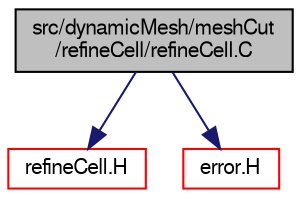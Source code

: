 digraph "src/dynamicMesh/meshCut/refineCell/refineCell.C"
{
  bgcolor="transparent";
  edge [fontname="FreeSans",fontsize="10",labelfontname="FreeSans",labelfontsize="10"];
  node [fontname="FreeSans",fontsize="10",shape=record];
  Node0 [label="src/dynamicMesh/meshCut\l/refineCell/refineCell.C",height=0.2,width=0.4,color="black", fillcolor="grey75", style="filled", fontcolor="black"];
  Node0 -> Node1 [color="midnightblue",fontsize="10",style="solid",fontname="FreeSans"];
  Node1 [label="refineCell.H",height=0.2,width=0.4,color="red",URL="$a00539.html"];
  Node0 -> Node29 [color="midnightblue",fontsize="10",style="solid",fontname="FreeSans"];
  Node29 [label="error.H",height=0.2,width=0.4,color="red",URL="$a08924.html"];
}
